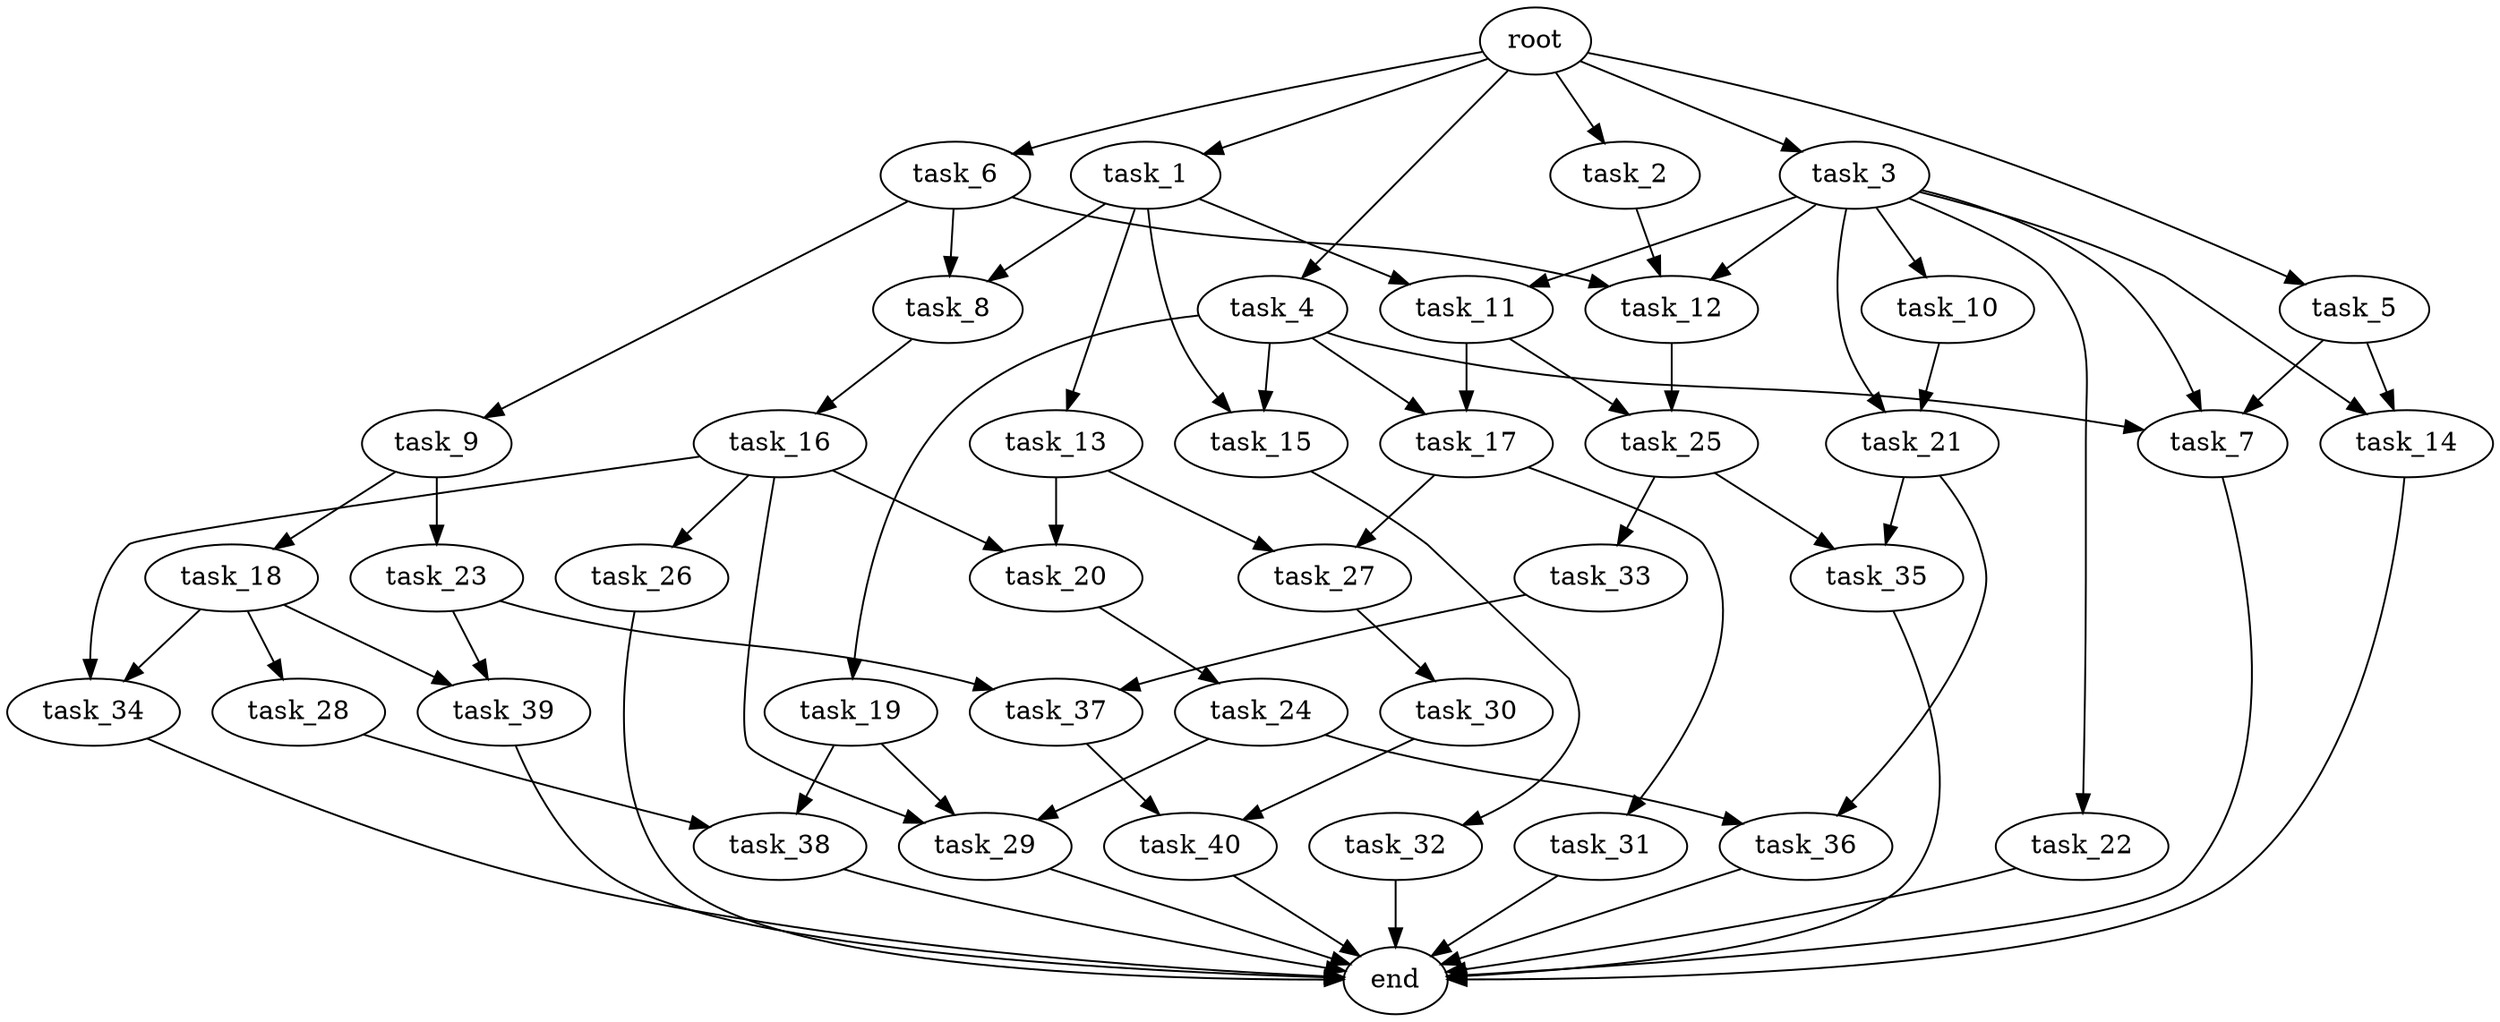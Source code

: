 digraph G {
  root [size="0.000000e+00"];
  task_1 [size="8.982644e+09"];
  task_2 [size="9.609437e+09"];
  task_3 [size="6.568343e+08"];
  task_4 [size="1.594181e+09"];
  task_5 [size="1.503076e+09"];
  task_6 [size="1.656878e+09"];
  task_7 [size="9.458746e+09"];
  task_8 [size="5.503128e+09"];
  task_9 [size="6.513169e+09"];
  task_10 [size="7.704172e+09"];
  task_11 [size="8.329403e+09"];
  task_12 [size="8.424631e+09"];
  task_13 [size="3.263164e+09"];
  task_14 [size="9.465317e+09"];
  task_15 [size="6.605473e+09"];
  task_16 [size="1.933863e+08"];
  task_17 [size="1.473904e+09"];
  task_18 [size="5.076916e+09"];
  task_19 [size="5.794957e+09"];
  task_20 [size="3.389452e+09"];
  task_21 [size="5.649904e+09"];
  task_22 [size="6.416218e+09"];
  task_23 [size="4.669800e+09"];
  task_24 [size="2.756825e+09"];
  task_25 [size="7.535444e+08"];
  task_26 [size="5.398829e+09"];
  task_27 [size="4.230401e+09"];
  task_28 [size="5.923771e+09"];
  task_29 [size="1.124220e+09"];
  task_30 [size="5.998808e+09"];
  task_31 [size="8.943568e+09"];
  task_32 [size="8.585937e+09"];
  task_33 [size="1.715734e+09"];
  task_34 [size="4.723006e+09"];
  task_35 [size="3.919739e+09"];
  task_36 [size="1.565443e+08"];
  task_37 [size="3.319030e+08"];
  task_38 [size="1.335555e+09"];
  task_39 [size="1.684141e+08"];
  task_40 [size="6.249379e+09"];
  end [size="0.000000e+00"];

  root -> task_1 [size="1.000000e-12"];
  root -> task_2 [size="1.000000e-12"];
  root -> task_3 [size="1.000000e-12"];
  root -> task_4 [size="1.000000e-12"];
  root -> task_5 [size="1.000000e-12"];
  root -> task_6 [size="1.000000e-12"];
  task_1 -> task_8 [size="2.751564e+08"];
  task_1 -> task_11 [size="4.164701e+08"];
  task_1 -> task_13 [size="3.263164e+08"];
  task_1 -> task_15 [size="3.302737e+08"];
  task_2 -> task_12 [size="2.808210e+08"];
  task_3 -> task_7 [size="3.152915e+08"];
  task_3 -> task_10 [size="7.704172e+08"];
  task_3 -> task_11 [size="4.164701e+08"];
  task_3 -> task_12 [size="2.808210e+08"];
  task_3 -> task_14 [size="4.732659e+08"];
  task_3 -> task_21 [size="2.824952e+08"];
  task_3 -> task_22 [size="6.416218e+08"];
  task_4 -> task_7 [size="3.152915e+08"];
  task_4 -> task_15 [size="3.302737e+08"];
  task_4 -> task_17 [size="7.369522e+07"];
  task_4 -> task_19 [size="5.794957e+08"];
  task_5 -> task_7 [size="3.152915e+08"];
  task_5 -> task_14 [size="4.732659e+08"];
  task_6 -> task_8 [size="2.751564e+08"];
  task_6 -> task_9 [size="6.513169e+08"];
  task_6 -> task_12 [size="2.808210e+08"];
  task_7 -> end [size="1.000000e-12"];
  task_8 -> task_16 [size="1.933863e+07"];
  task_9 -> task_18 [size="5.076916e+08"];
  task_9 -> task_23 [size="4.669800e+08"];
  task_10 -> task_21 [size="2.824952e+08"];
  task_11 -> task_17 [size="7.369522e+07"];
  task_11 -> task_25 [size="3.767722e+07"];
  task_12 -> task_25 [size="3.767722e+07"];
  task_13 -> task_20 [size="1.694726e+08"];
  task_13 -> task_27 [size="2.115200e+08"];
  task_14 -> end [size="1.000000e-12"];
  task_15 -> task_32 [size="8.585937e+08"];
  task_16 -> task_20 [size="1.694726e+08"];
  task_16 -> task_26 [size="5.398829e+08"];
  task_16 -> task_29 [size="3.747401e+07"];
  task_16 -> task_34 [size="2.361503e+08"];
  task_17 -> task_27 [size="2.115200e+08"];
  task_17 -> task_31 [size="8.943568e+08"];
  task_18 -> task_28 [size="5.923771e+08"];
  task_18 -> task_34 [size="2.361503e+08"];
  task_18 -> task_39 [size="8.420703e+06"];
  task_19 -> task_29 [size="3.747401e+07"];
  task_19 -> task_38 [size="6.677777e+07"];
  task_20 -> task_24 [size="2.756825e+08"];
  task_21 -> task_35 [size="1.959870e+08"];
  task_21 -> task_36 [size="7.827217e+06"];
  task_22 -> end [size="1.000000e-12"];
  task_23 -> task_37 [size="1.659515e+07"];
  task_23 -> task_39 [size="8.420703e+06"];
  task_24 -> task_29 [size="3.747401e+07"];
  task_24 -> task_36 [size="7.827217e+06"];
  task_25 -> task_33 [size="1.715734e+08"];
  task_25 -> task_35 [size="1.959870e+08"];
  task_26 -> end [size="1.000000e-12"];
  task_27 -> task_30 [size="5.998808e+08"];
  task_28 -> task_38 [size="6.677777e+07"];
  task_29 -> end [size="1.000000e-12"];
  task_30 -> task_40 [size="3.124690e+08"];
  task_31 -> end [size="1.000000e-12"];
  task_32 -> end [size="1.000000e-12"];
  task_33 -> task_37 [size="1.659515e+07"];
  task_34 -> end [size="1.000000e-12"];
  task_35 -> end [size="1.000000e-12"];
  task_36 -> end [size="1.000000e-12"];
  task_37 -> task_40 [size="3.124690e+08"];
  task_38 -> end [size="1.000000e-12"];
  task_39 -> end [size="1.000000e-12"];
  task_40 -> end [size="1.000000e-12"];
}
